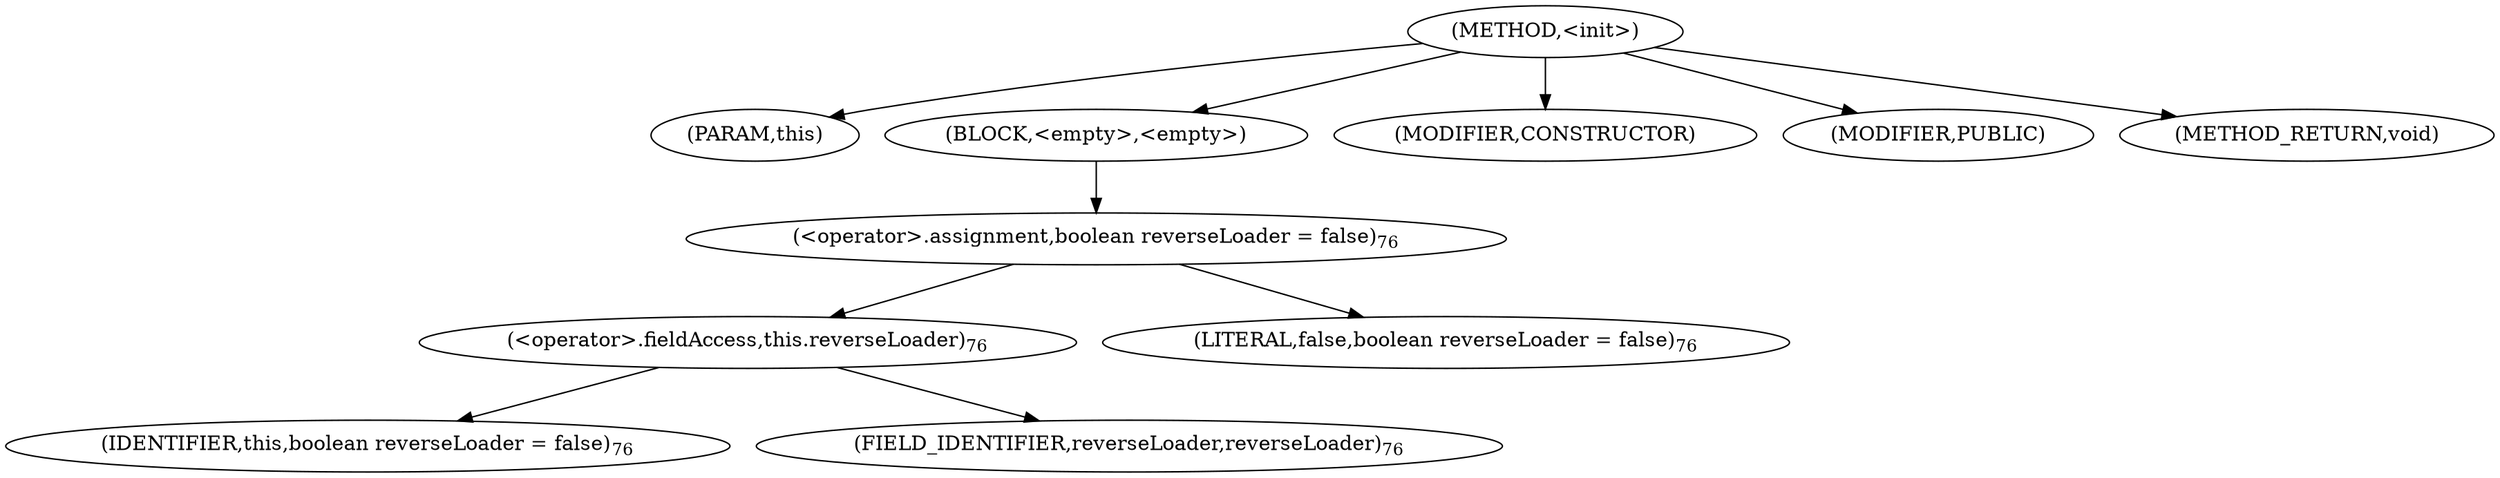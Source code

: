 digraph "&lt;init&gt;" {  
"570" [label = <(METHOD,&lt;init&gt;)> ]
"571" [label = <(PARAM,this)> ]
"572" [label = <(BLOCK,&lt;empty&gt;,&lt;empty&gt;)> ]
"573" [label = <(&lt;operator&gt;.assignment,boolean reverseLoader = false)<SUB>76</SUB>> ]
"574" [label = <(&lt;operator&gt;.fieldAccess,this.reverseLoader)<SUB>76</SUB>> ]
"575" [label = <(IDENTIFIER,this,boolean reverseLoader = false)<SUB>76</SUB>> ]
"576" [label = <(FIELD_IDENTIFIER,reverseLoader,reverseLoader)<SUB>76</SUB>> ]
"577" [label = <(LITERAL,false,boolean reverseLoader = false)<SUB>76</SUB>> ]
"578" [label = <(MODIFIER,CONSTRUCTOR)> ]
"579" [label = <(MODIFIER,PUBLIC)> ]
"580" [label = <(METHOD_RETURN,void)> ]
  "570" -> "571" 
  "570" -> "572" 
  "570" -> "578" 
  "570" -> "579" 
  "570" -> "580" 
  "572" -> "573" 
  "573" -> "574" 
  "573" -> "577" 
  "574" -> "575" 
  "574" -> "576" 
}
